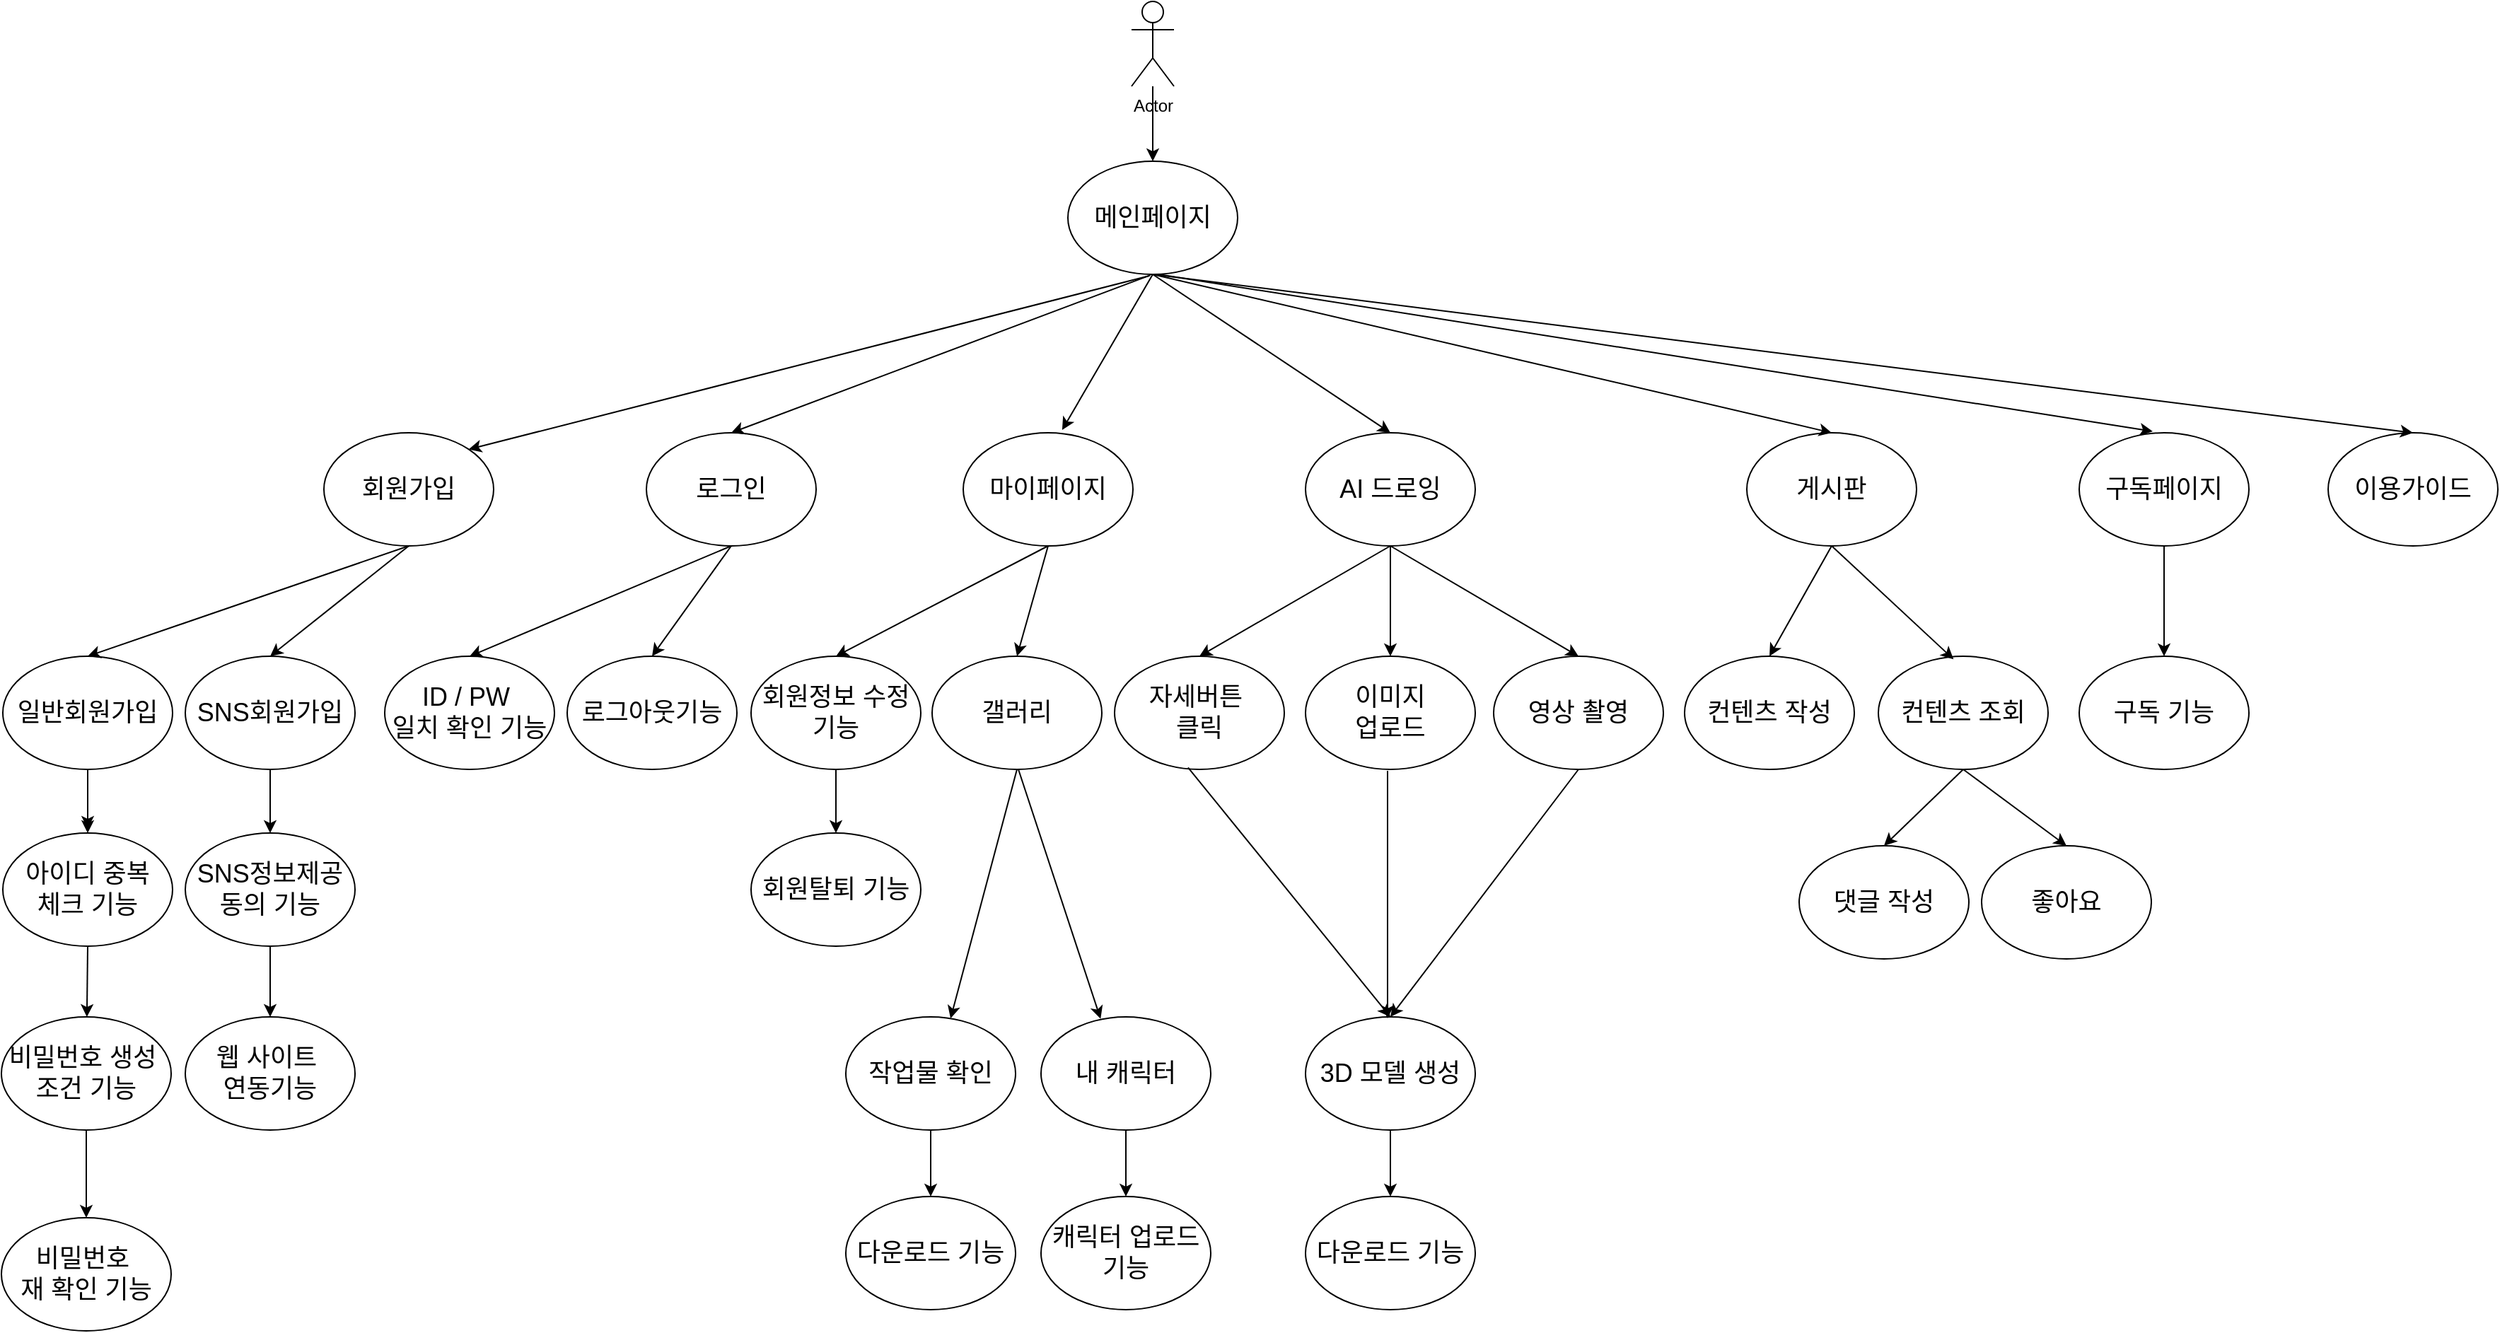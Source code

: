 <mxfile version="22.1.0" type="github">
  <diagram name="페이지-1" id="lmC1e0WAWtKFa7ixmdLO">
    <mxGraphModel dx="2876" dy="2240" grid="0" gridSize="8" guides="1" tooltips="1" connect="1" arrows="1" fold="1" page="1" pageScale="1" pageWidth="827" pageHeight="1169" math="0" shadow="0">
      <root>
        <mxCell id="0" />
        <mxCell id="1" parent="0" />
        <mxCell id="EpmdLTgnhzdrOh6OM-BU-1" value="&lt;font style=&quot;font-size: 18px;&quot;&gt;메인페이지&lt;/font&gt;" style="ellipse;whiteSpace=wrap;html=1;" parent="1" vertex="1">
          <mxGeometry x="341" y="98" width="120" height="80" as="geometry" />
        </mxCell>
        <mxCell id="EpmdLTgnhzdrOh6OM-BU-2" value="&lt;font style=&quot;font-size: 18px;&quot;&gt;회원가입&lt;/font&gt;" style="ellipse;whiteSpace=wrap;html=1;" parent="1" vertex="1">
          <mxGeometry x="-185" y="290" width="120" height="80" as="geometry" />
        </mxCell>
        <mxCell id="EpmdLTgnhzdrOh6OM-BU-3" value="&lt;font style=&quot;font-size: 18px;&quot;&gt;로그인&lt;/font&gt;" style="ellipse;whiteSpace=wrap;html=1;" parent="1" vertex="1">
          <mxGeometry x="43" y="290" width="120" height="80" as="geometry" />
        </mxCell>
        <mxCell id="EpmdLTgnhzdrOh6OM-BU-5" value="&lt;span style=&quot;font-size: 18px;&quot;&gt;AI 드로잉&lt;/span&gt;" style="ellipse;whiteSpace=wrap;html=1;" parent="1" vertex="1">
          <mxGeometry x="509" y="290" width="120" height="80" as="geometry" />
        </mxCell>
        <mxCell id="EpmdLTgnhzdrOh6OM-BU-6" value="&lt;span style=&quot;font-size: 18px;&quot;&gt;게시판&lt;/span&gt;" style="ellipse;whiteSpace=wrap;html=1;" parent="1" vertex="1">
          <mxGeometry x="821" y="290" width="120" height="80" as="geometry" />
        </mxCell>
        <mxCell id="EpmdLTgnhzdrOh6OM-BU-7" value="&lt;span style=&quot;font-size: 18px;&quot;&gt;구독페이지&lt;/span&gt;" style="ellipse;whiteSpace=wrap;html=1;" parent="1" vertex="1">
          <mxGeometry x="1056" y="290" width="120" height="80" as="geometry" />
        </mxCell>
        <mxCell id="EpmdLTgnhzdrOh6OM-BU-9" value="&lt;font style=&quot;font-size: 18px;&quot;&gt;마이페이지&lt;/font&gt;" style="ellipse;whiteSpace=wrap;html=1;" parent="1" vertex="1">
          <mxGeometry x="267" y="290" width="120" height="80" as="geometry" />
        </mxCell>
        <mxCell id="EpmdLTgnhzdrOh6OM-BU-12" value="" style="endArrow=classic;html=1;rounded=0;exitX=0.48;exitY=1.013;exitDx=0;exitDy=0;entryX=1;entryY=0;entryDx=0;entryDy=0;exitPerimeter=0;" parent="1" source="EpmdLTgnhzdrOh6OM-BU-1" target="EpmdLTgnhzdrOh6OM-BU-2" edge="1">
          <mxGeometry width="50" height="50" relative="1" as="geometry">
            <mxPoint x="367.0" y="178" as="sourcePoint" />
            <mxPoint x="496" y="430" as="targetPoint" />
          </mxGeometry>
        </mxCell>
        <mxCell id="EpmdLTgnhzdrOh6OM-BU-13" value="" style="endArrow=classic;html=1;rounded=0;exitX=0.486;exitY=1.007;exitDx=0;exitDy=0;entryX=0.5;entryY=0;entryDx=0;entryDy=0;exitPerimeter=0;" parent="1" source="EpmdLTgnhzdrOh6OM-BU-1" target="EpmdLTgnhzdrOh6OM-BU-3" edge="1">
          <mxGeometry width="50" height="50" relative="1" as="geometry">
            <mxPoint x="367.0" y="178" as="sourcePoint" />
            <mxPoint x="556" y="180" as="targetPoint" />
          </mxGeometry>
        </mxCell>
        <mxCell id="EpmdLTgnhzdrOh6OM-BU-14" value="" style="endArrow=classic;html=1;rounded=0;exitX=0.5;exitY=1;exitDx=0;exitDy=0;entryX=0.583;entryY=-0.025;entryDx=0;entryDy=0;entryPerimeter=0;" parent="1" source="EpmdLTgnhzdrOh6OM-BU-1" target="EpmdLTgnhzdrOh6OM-BU-9" edge="1">
          <mxGeometry width="50" height="50" relative="1" as="geometry">
            <mxPoint x="367.0" y="178" as="sourcePoint" />
            <mxPoint x="426" y="230" as="targetPoint" />
          </mxGeometry>
        </mxCell>
        <mxCell id="EpmdLTgnhzdrOh6OM-BU-15" value="" style="endArrow=classic;html=1;rounded=0;entryX=0.5;entryY=0;entryDx=0;entryDy=0;exitX=0.5;exitY=1;exitDx=0;exitDy=0;" parent="1" source="EpmdLTgnhzdrOh6OM-BU-1" target="EpmdLTgnhzdrOh6OM-BU-5" edge="1">
          <mxGeometry width="50" height="50" relative="1" as="geometry">
            <mxPoint x="410" y="230" as="sourcePoint" />
            <mxPoint x="556" y="230" as="targetPoint" />
          </mxGeometry>
        </mxCell>
        <mxCell id="EpmdLTgnhzdrOh6OM-BU-16" value="" style="endArrow=classic;html=1;rounded=0;exitX=0.5;exitY=1;exitDx=0;exitDy=0;entryX=0.5;entryY=0;entryDx=0;entryDy=0;" parent="1" source="EpmdLTgnhzdrOh6OM-BU-1" target="EpmdLTgnhzdrOh6OM-BU-6" edge="1">
          <mxGeometry width="50" height="50" relative="1" as="geometry">
            <mxPoint x="554" y="178" as="sourcePoint" />
            <mxPoint x="793" y="220" as="targetPoint" />
          </mxGeometry>
        </mxCell>
        <mxCell id="EpmdLTgnhzdrOh6OM-BU-17" value="" style="endArrow=classic;html=1;rounded=0;exitX=0.542;exitY=1.002;exitDx=0;exitDy=0;entryX=0.433;entryY=-0.012;entryDx=0;entryDy=0;entryPerimeter=0;exitPerimeter=0;" parent="1" source="EpmdLTgnhzdrOh6OM-BU-1" target="EpmdLTgnhzdrOh6OM-BU-7" edge="1">
          <mxGeometry width="50" height="50" relative="1" as="geometry">
            <mxPoint x="554" y="178" as="sourcePoint" />
            <mxPoint x="863" y="220" as="targetPoint" />
          </mxGeometry>
        </mxCell>
        <mxCell id="EpmdLTgnhzdrOh6OM-BU-18" value="" style="endArrow=classic;html=1;rounded=0;exitX=0.5;exitY=1;exitDx=0;exitDy=0;entryX=0.5;entryY=0;entryDx=0;entryDy=0;" parent="1" source="EpmdLTgnhzdrOh6OM-BU-3" target="EpmdLTgnhzdrOh6OM-BU-37" edge="1">
          <mxGeometry width="50" height="50" relative="1" as="geometry">
            <mxPoint x="263" y="380" as="sourcePoint" />
            <mxPoint x="237.04" y="417.04" as="targetPoint" />
          </mxGeometry>
        </mxCell>
        <mxCell id="EpmdLTgnhzdrOh6OM-BU-21" value="" style="endArrow=classic;html=1;rounded=0;exitX=0.5;exitY=1;exitDx=0;exitDy=0;entryX=0.5;entryY=0;entryDx=0;entryDy=0;" parent="1" source="EpmdLTgnhzdrOh6OM-BU-9" target="EpmdLTgnhzdrOh6OM-BU-39" edge="1">
          <mxGeometry width="50" height="50" relative="1" as="geometry">
            <mxPoint x="379" y="380" as="sourcePoint" />
            <mxPoint x="369" y="420" as="targetPoint" />
          </mxGeometry>
        </mxCell>
        <mxCell id="EpmdLTgnhzdrOh6OM-BU-26" value="" style="endArrow=classic;html=1;rounded=0;exitX=0.5;exitY=1;exitDx=0;exitDy=0;entryX=0.5;entryY=0;entryDx=0;entryDy=0;" parent="1" source="EpmdLTgnhzdrOh6OM-BU-6" target="YxAoGT3bnZYa6bG_kPaw-26" edge="1">
          <mxGeometry width="50" height="50" relative="1" as="geometry">
            <mxPoint x="633" y="480" as="sourcePoint" />
            <mxPoint x="878" y="448" as="targetPoint" />
          </mxGeometry>
        </mxCell>
        <mxCell id="EpmdLTgnhzdrOh6OM-BU-33" value="" style="edgeStyle=orthogonalEdgeStyle;rounded=0;orthogonalLoop=1;jettySize=auto;html=1;" parent="1" source="EpmdLTgnhzdrOh6OM-BU-31" target="EpmdLTgnhzdrOh6OM-BU-1" edge="1">
          <mxGeometry relative="1" as="geometry" />
        </mxCell>
        <mxCell id="EpmdLTgnhzdrOh6OM-BU-31" value="Actor" style="shape=umlActor;verticalLabelPosition=bottom;verticalAlign=top;html=1;outlineConnect=0;" parent="1" vertex="1">
          <mxGeometry x="386" y="-15" width="30" height="60" as="geometry" />
        </mxCell>
        <mxCell id="EpmdLTgnhzdrOh6OM-BU-86" value="" style="edgeStyle=orthogonalEdgeStyle;rounded=0;orthogonalLoop=1;jettySize=auto;html=1;" parent="1" source="EpmdLTgnhzdrOh6OM-BU-35" target="EpmdLTgnhzdrOh6OM-BU-69" edge="1">
          <mxGeometry relative="1" as="geometry" />
        </mxCell>
        <mxCell id="EpmdLTgnhzdrOh6OM-BU-35" value="&lt;font style=&quot;font-size: 18px;&quot;&gt;일반회원가입&lt;/font&gt;" style="ellipse;whiteSpace=wrap;html=1;" parent="1" vertex="1">
          <mxGeometry x="-412" y="448" width="120" height="80" as="geometry" />
        </mxCell>
        <mxCell id="EpmdLTgnhzdrOh6OM-BU-36" value="&lt;font style=&quot;font-size: 18px;&quot;&gt;SNS회원가입&lt;/font&gt;" style="ellipse;whiteSpace=wrap;html=1;" parent="1" vertex="1">
          <mxGeometry x="-283" y="448" width="120" height="80" as="geometry" />
        </mxCell>
        <mxCell id="EpmdLTgnhzdrOh6OM-BU-37" value="&lt;font style=&quot;font-size: 18px;&quot;&gt;로그아웃기능&lt;/font&gt;" style="ellipse;whiteSpace=wrap;html=1;" parent="1" vertex="1">
          <mxGeometry x="-13" y="448" width="120" height="80" as="geometry" />
        </mxCell>
        <mxCell id="EpmdLTgnhzdrOh6OM-BU-38" value="&lt;font style=&quot;font-size: 18px;&quot;&gt;회원정보 수정 기능&lt;/font&gt;" style="ellipse;whiteSpace=wrap;html=1;" parent="1" vertex="1">
          <mxGeometry x="117" y="448" width="120" height="80" as="geometry" />
        </mxCell>
        <mxCell id="EpmdLTgnhzdrOh6OM-BU-39" value="&lt;span style=&quot;font-size: 18px;&quot;&gt;갤러리&lt;br&gt;&lt;/span&gt;" style="ellipse;whiteSpace=wrap;html=1;" parent="1" vertex="1">
          <mxGeometry x="245" y="448" width="120" height="80" as="geometry" />
        </mxCell>
        <mxCell id="EpmdLTgnhzdrOh6OM-BU-40" value="&lt;font style=&quot;font-size: 18px;&quot;&gt;ID / PW&amp;nbsp;&lt;br&gt;일치 확인 기능&lt;/font&gt;" style="ellipse;whiteSpace=wrap;html=1;" parent="1" vertex="1">
          <mxGeometry x="-142" y="448" width="120" height="80" as="geometry" />
        </mxCell>
        <mxCell id="EpmdLTgnhzdrOh6OM-BU-43" value="" style="endArrow=classic;html=1;rounded=0;exitX=0.5;exitY=1;exitDx=0;exitDy=0;entryX=0.5;entryY=0;entryDx=0;entryDy=0;" parent="1" source="EpmdLTgnhzdrOh6OM-BU-2" target="EpmdLTgnhzdrOh6OM-BU-35" edge="1">
          <mxGeometry width="50" height="50" relative="1" as="geometry">
            <mxPoint x="-24" y="386" as="sourcePoint" />
            <mxPoint x="26" y="336" as="targetPoint" />
          </mxGeometry>
        </mxCell>
        <mxCell id="EpmdLTgnhzdrOh6OM-BU-44" value="" style="endArrow=classic;html=1;rounded=0;exitX=0.5;exitY=1;exitDx=0;exitDy=0;entryX=0.5;entryY=0;entryDx=0;entryDy=0;" parent="1" source="EpmdLTgnhzdrOh6OM-BU-2" target="EpmdLTgnhzdrOh6OM-BU-36" edge="1">
          <mxGeometry width="50" height="50" relative="1" as="geometry">
            <mxPoint x="-42.04" y="379" as="sourcePoint" />
            <mxPoint x="-77" y="444" as="targetPoint" />
          </mxGeometry>
        </mxCell>
        <mxCell id="EpmdLTgnhzdrOh6OM-BU-45" value="" style="endArrow=classic;html=1;rounded=0;entryX=0.5;entryY=0;entryDx=0;entryDy=0;exitX=0.5;exitY=1;exitDx=0;exitDy=0;" parent="1" source="EpmdLTgnhzdrOh6OM-BU-3" target="EpmdLTgnhzdrOh6OM-BU-40" edge="1">
          <mxGeometry width="50" height="50" relative="1" as="geometry">
            <mxPoint x="139" y="365" as="sourcePoint" />
            <mxPoint x="103.0" y="425.04" as="targetPoint" />
          </mxGeometry>
        </mxCell>
        <mxCell id="EpmdLTgnhzdrOh6OM-BU-46" value="" style="endArrow=classic;html=1;rounded=0;exitX=0.5;exitY=1;exitDx=0;exitDy=0;entryX=0.5;entryY=0;entryDx=0;entryDy=0;" parent="1" source="EpmdLTgnhzdrOh6OM-BU-9" target="EpmdLTgnhzdrOh6OM-BU-38" edge="1">
          <mxGeometry width="50" height="50" relative="1" as="geometry">
            <mxPoint x="230.5" y="352" as="sourcePoint" />
            <mxPoint x="225.5" y="427" as="targetPoint" />
          </mxGeometry>
        </mxCell>
        <mxCell id="EpmdLTgnhzdrOh6OM-BU-49" value="" style="endArrow=classic;html=1;rounded=0;exitX=0.5;exitY=1;exitDx=0;exitDy=0;entryX=0.5;entryY=0;entryDx=0;entryDy=0;" parent="1" source="EpmdLTgnhzdrOh6OM-BU-5" target="YxAoGT3bnZYa6bG_kPaw-17" edge="1">
          <mxGeometry width="50" height="50" relative="1" as="geometry">
            <mxPoint x="626" y="376" as="sourcePoint" />
            <mxPoint x="569" y="427" as="targetPoint" />
          </mxGeometry>
        </mxCell>
        <mxCell id="EpmdLTgnhzdrOh6OM-BU-69" value="&lt;font style=&quot;font-size: 18px;&quot;&gt;아이디 중복&lt;br&gt;체크 기능&lt;/font&gt;" style="ellipse;whiteSpace=wrap;html=1;" parent="1" vertex="1">
          <mxGeometry x="-412" y="573" width="120" height="80" as="geometry" />
        </mxCell>
        <mxCell id="EpmdLTgnhzdrOh6OM-BU-70" value="" style="endArrow=classic;html=1;rounded=0;exitX=0.5;exitY=1;exitDx=0;exitDy=0;" parent="1" source="EpmdLTgnhzdrOh6OM-BU-35" edge="1">
          <mxGeometry width="50" height="50" relative="1" as="geometry">
            <mxPoint x="-201" y="667.72" as="sourcePoint" />
            <mxPoint x="-352" y="570" as="targetPoint" />
          </mxGeometry>
        </mxCell>
        <mxCell id="EpmdLTgnhzdrOh6OM-BU-71" value="&lt;span style=&quot;font-size: 18px;&quot;&gt;비밀번호 생성&amp;nbsp;&lt;br&gt;조건 기능&lt;br&gt;&lt;/span&gt;" style="ellipse;whiteSpace=wrap;html=1;" parent="1" vertex="1">
          <mxGeometry x="-413" y="703" width="120" height="80" as="geometry" />
        </mxCell>
        <mxCell id="EpmdLTgnhzdrOh6OM-BU-87" value="" style="endArrow=classic;html=1;rounded=0;exitX=0.5;exitY=1;exitDx=0;exitDy=0;" parent="1" source="EpmdLTgnhzdrOh6OM-BU-69" target="EpmdLTgnhzdrOh6OM-BU-71" edge="1">
          <mxGeometry width="50" height="50" relative="1" as="geometry">
            <mxPoint x="-229" y="653" as="sourcePoint" />
            <mxPoint x="-229" y="698" as="targetPoint" />
          </mxGeometry>
        </mxCell>
        <mxCell id="EpmdLTgnhzdrOh6OM-BU-103" value="&lt;span style=&quot;font-size: 18px;&quot;&gt;회원탈퇴 기능&lt;/span&gt;" style="ellipse;whiteSpace=wrap;html=1;" parent="1" vertex="1">
          <mxGeometry x="117" y="573" width="120" height="80" as="geometry" />
        </mxCell>
        <mxCell id="EpmdLTgnhzdrOh6OM-BU-104" value="" style="endArrow=classic;html=1;rounded=0;exitX=0.5;exitY=1;exitDx=0;exitDy=0;" parent="1" source="EpmdLTgnhzdrOh6OM-BU-38" target="EpmdLTgnhzdrOh6OM-BU-103" edge="1">
          <mxGeometry width="50" height="50" relative="1" as="geometry">
            <mxPoint x="58" y="593" as="sourcePoint" />
            <mxPoint x="-41" y="668" as="targetPoint" />
          </mxGeometry>
        </mxCell>
        <mxCell id="EpmdLTgnhzdrOh6OM-BU-105" value="&lt;font style=&quot;font-size: 18px;&quot;&gt;SNS정보제공 동의 기능&lt;/font&gt;" style="ellipse;whiteSpace=wrap;html=1;" parent="1" vertex="1">
          <mxGeometry x="-283" y="573" width="120" height="80" as="geometry" />
        </mxCell>
        <mxCell id="EpmdLTgnhzdrOh6OM-BU-106" value="&lt;span style=&quot;font-size: 18px;&quot;&gt;웹 사이트&amp;nbsp;&lt;br&gt;연동기능&lt;br&gt;&lt;/span&gt;" style="ellipse;whiteSpace=wrap;html=1;" parent="1" vertex="1">
          <mxGeometry x="-283" y="703" width="120" height="80" as="geometry" />
        </mxCell>
        <mxCell id="EpmdLTgnhzdrOh6OM-BU-107" value="" style="endArrow=classic;html=1;rounded=0;exitX=0.5;exitY=1;exitDx=0;exitDy=0;entryX=0.5;entryY=0;entryDx=0;entryDy=0;" parent="1" source="EpmdLTgnhzdrOh6OM-BU-36" target="EpmdLTgnhzdrOh6OM-BU-105" edge="1">
          <mxGeometry width="50" height="50" relative="1" as="geometry">
            <mxPoint x="-4" y="558" as="sourcePoint" />
            <mxPoint x="-51" y="633" as="targetPoint" />
          </mxGeometry>
        </mxCell>
        <mxCell id="EpmdLTgnhzdrOh6OM-BU-108" value="" style="endArrow=classic;html=1;rounded=0;exitX=0.5;exitY=1;exitDx=0;exitDy=0;" parent="1" source="EpmdLTgnhzdrOh6OM-BU-105" target="EpmdLTgnhzdrOh6OM-BU-106" edge="1">
          <mxGeometry width="50" height="50" relative="1" as="geometry">
            <mxPoint x="5" y="630" as="sourcePoint" />
            <mxPoint x="5" y="688" as="targetPoint" />
          </mxGeometry>
        </mxCell>
        <mxCell id="EpmdLTgnhzdrOh6OM-BU-110" value="&lt;font style=&quot;font-size: 18px;&quot;&gt;비밀번호&amp;nbsp;&lt;br&gt;재 확인 기능&lt;/font&gt;" style="ellipse;whiteSpace=wrap;html=1;" parent="1" vertex="1">
          <mxGeometry x="-413" y="845" width="120" height="80" as="geometry" />
        </mxCell>
        <mxCell id="EpmdLTgnhzdrOh6OM-BU-113" value="&lt;span style=&quot;font-size: 18px;&quot;&gt;이용가이드&lt;/span&gt;" style="ellipse;whiteSpace=wrap;html=1;" parent="1" vertex="1">
          <mxGeometry x="1232" y="290" width="120" height="80" as="geometry" />
        </mxCell>
        <mxCell id="EpmdLTgnhzdrOh6OM-BU-120" value="" style="endArrow=classic;html=1;rounded=0;exitX=0.5;exitY=1;exitDx=0;exitDy=0;entryX=0.5;entryY=0;entryDx=0;entryDy=0;" parent="1" source="EpmdLTgnhzdrOh6OM-BU-1" target="EpmdLTgnhzdrOh6OM-BU-113" edge="1">
          <mxGeometry width="50" height="50" relative="1" as="geometry">
            <mxPoint x="554" y="178" as="sourcePoint" />
            <mxPoint x="1188.02" y="282" as="targetPoint" />
          </mxGeometry>
        </mxCell>
        <mxCell id="t4UHdNHXTjC6i-0TUW6X-1" value="" style="endArrow=classic;html=1;rounded=0;exitX=0.5;exitY=1;exitDx=0;exitDy=0;entryX=0.5;entryY=0;entryDx=0;entryDy=0;" parent="1" source="EpmdLTgnhzdrOh6OM-BU-71" target="EpmdLTgnhzdrOh6OM-BU-110" edge="1">
          <mxGeometry width="50" height="50" relative="1" as="geometry">
            <mxPoint x="-353.5" y="787" as="sourcePoint" />
            <mxPoint x="-353.5" y="837" as="targetPoint" />
          </mxGeometry>
        </mxCell>
        <mxCell id="YxAoGT3bnZYa6bG_kPaw-1" value="&lt;span style=&quot;font-size: 18px;&quot;&gt;작업물 확인&lt;br&gt;&lt;/span&gt;" style="ellipse;whiteSpace=wrap;html=1;" vertex="1" parent="1">
          <mxGeometry x="184" y="703" width="120" height="80" as="geometry" />
        </mxCell>
        <mxCell id="YxAoGT3bnZYa6bG_kPaw-2" value="&lt;span style=&quot;font-size: 18px;&quot;&gt;내 캐릭터&lt;br&gt;&lt;/span&gt;" style="ellipse;whiteSpace=wrap;html=1;" vertex="1" parent="1">
          <mxGeometry x="322" y="703" width="120" height="80" as="geometry" />
        </mxCell>
        <mxCell id="YxAoGT3bnZYa6bG_kPaw-3" value="" style="endArrow=classic;html=1;rounded=0;exitX=0.5;exitY=1;exitDx=0;exitDy=0;entryX=0.617;entryY=0.014;entryDx=0;entryDy=0;entryPerimeter=0;" edge="1" parent="1" source="EpmdLTgnhzdrOh6OM-BU-39" target="YxAoGT3bnZYa6bG_kPaw-1">
          <mxGeometry width="50" height="50" relative="1" as="geometry">
            <mxPoint x="307" y="536" as="sourcePoint" />
            <mxPoint x="307" y="581" as="targetPoint" />
          </mxGeometry>
        </mxCell>
        <mxCell id="YxAoGT3bnZYa6bG_kPaw-4" value="" style="endArrow=classic;html=1;rounded=0;entryX=0.351;entryY=0.017;entryDx=0;entryDy=0;entryPerimeter=0;" edge="1" parent="1" target="YxAoGT3bnZYa6bG_kPaw-2">
          <mxGeometry width="50" height="50" relative="1" as="geometry">
            <mxPoint x="306" y="528" as="sourcePoint" />
            <mxPoint x="266" y="712" as="targetPoint" />
          </mxGeometry>
        </mxCell>
        <mxCell id="YxAoGT3bnZYa6bG_kPaw-5" value="&lt;span style=&quot;font-size: 18px;&quot;&gt;다운로드 기능&lt;br&gt;&lt;/span&gt;" style="ellipse;whiteSpace=wrap;html=1;" vertex="1" parent="1">
          <mxGeometry x="184" y="830" width="120" height="80" as="geometry" />
        </mxCell>
        <mxCell id="YxAoGT3bnZYa6bG_kPaw-6" value="&lt;span style=&quot;font-size: 18px;&quot;&gt;캐릭터 업로드&lt;br&gt;기능&lt;br&gt;&lt;/span&gt;" style="ellipse;whiteSpace=wrap;html=1;" vertex="1" parent="1">
          <mxGeometry x="322" y="830" width="120" height="80" as="geometry" />
        </mxCell>
        <mxCell id="YxAoGT3bnZYa6bG_kPaw-7" value="" style="endArrow=classic;html=1;rounded=0;exitX=0.5;exitY=1;exitDx=0;exitDy=0;" edge="1" parent="1" source="YxAoGT3bnZYa6bG_kPaw-2" target="YxAoGT3bnZYa6bG_kPaw-6">
          <mxGeometry width="50" height="50" relative="1" as="geometry">
            <mxPoint x="520" y="805" as="sourcePoint" />
            <mxPoint x="520" y="850" as="targetPoint" />
          </mxGeometry>
        </mxCell>
        <mxCell id="YxAoGT3bnZYa6bG_kPaw-8" value="" style="endArrow=classic;html=1;rounded=0;exitX=0.5;exitY=1;exitDx=0;exitDy=0;entryX=0.5;entryY=0;entryDx=0;entryDy=0;" edge="1" parent="1" source="YxAoGT3bnZYa6bG_kPaw-1" target="YxAoGT3bnZYa6bG_kPaw-5">
          <mxGeometry width="50" height="50" relative="1" as="geometry">
            <mxPoint x="169" y="803" as="sourcePoint" />
            <mxPoint x="169" y="850" as="targetPoint" />
          </mxGeometry>
        </mxCell>
        <mxCell id="YxAoGT3bnZYa6bG_kPaw-13" value="&lt;span style=&quot;font-size: 18px;&quot;&gt;자세버튼&amp;nbsp;&lt;br&gt;클릭&lt;br&gt;&lt;/span&gt;" style="ellipse;whiteSpace=wrap;html=1;" vertex="1" parent="1">
          <mxGeometry x="374" y="448" width="120" height="80" as="geometry" />
        </mxCell>
        <mxCell id="YxAoGT3bnZYa6bG_kPaw-14" value="&lt;span style=&quot;font-size: 18px;&quot;&gt;영상 촬영&lt;br&gt;&lt;/span&gt;" style="ellipse;whiteSpace=wrap;html=1;" vertex="1" parent="1">
          <mxGeometry x="642" y="448" width="120" height="80" as="geometry" />
        </mxCell>
        <mxCell id="YxAoGT3bnZYa6bG_kPaw-17" value="&lt;span style=&quot;font-size: 18px;&quot;&gt;이미지 &lt;br&gt;업로드&lt;br&gt;&lt;/span&gt;" style="ellipse;whiteSpace=wrap;html=1;" vertex="1" parent="1">
          <mxGeometry x="509" y="448" width="120" height="80" as="geometry" />
        </mxCell>
        <mxCell id="YxAoGT3bnZYa6bG_kPaw-18" value="" style="endArrow=classic;html=1;rounded=0;exitX=0.5;exitY=1;exitDx=0;exitDy=0;entryX=0.5;entryY=0;entryDx=0;entryDy=0;" edge="1" parent="1" source="EpmdLTgnhzdrOh6OM-BU-5" target="YxAoGT3bnZYa6bG_kPaw-14">
          <mxGeometry width="50" height="50" relative="1" as="geometry">
            <mxPoint x="577" y="378" as="sourcePoint" />
            <mxPoint x="577" y="456" as="targetPoint" />
          </mxGeometry>
        </mxCell>
        <mxCell id="YxAoGT3bnZYa6bG_kPaw-19" value="" style="endArrow=classic;html=1;rounded=0;exitX=0.5;exitY=1;exitDx=0;exitDy=0;entryX=0.5;entryY=0;entryDx=0;entryDy=0;" edge="1" parent="1" source="EpmdLTgnhzdrOh6OM-BU-5" target="YxAoGT3bnZYa6bG_kPaw-13">
          <mxGeometry width="50" height="50" relative="1" as="geometry">
            <mxPoint x="550" y="378" as="sourcePoint" />
            <mxPoint x="550" y="456" as="targetPoint" />
          </mxGeometry>
        </mxCell>
        <mxCell id="YxAoGT3bnZYa6bG_kPaw-20" value="&lt;span style=&quot;font-size: 18px;&quot;&gt;3D 모델 생성&lt;br&gt;&lt;/span&gt;" style="ellipse;whiteSpace=wrap;html=1;" vertex="1" parent="1">
          <mxGeometry x="509" y="703" width="120" height="80" as="geometry" />
        </mxCell>
        <mxCell id="YxAoGT3bnZYa6bG_kPaw-21" value="" style="endArrow=classic;html=1;rounded=0;exitX=0.5;exitY=1;exitDx=0;exitDy=0;entryX=0.5;entryY=0;entryDx=0;entryDy=0;" edge="1" parent="1">
          <mxGeometry width="50" height="50" relative="1" as="geometry">
            <mxPoint x="567.0" y="529" as="sourcePoint" />
            <mxPoint x="567.0" y="704" as="targetPoint" />
          </mxGeometry>
        </mxCell>
        <mxCell id="YxAoGT3bnZYa6bG_kPaw-22" value="" style="endArrow=classic;html=1;rounded=0;exitX=0.5;exitY=1;exitDx=0;exitDy=0;entryX=0.5;entryY=0;entryDx=0;entryDy=0;" edge="1" parent="1" source="YxAoGT3bnZYa6bG_kPaw-14" target="YxAoGT3bnZYa6bG_kPaw-20">
          <mxGeometry width="50" height="50" relative="1" as="geometry">
            <mxPoint x="577" y="536" as="sourcePoint" />
            <mxPoint x="760" y="697" as="targetPoint" />
          </mxGeometry>
        </mxCell>
        <mxCell id="YxAoGT3bnZYa6bG_kPaw-23" value="" style="endArrow=classic;html=1;rounded=0;exitX=0.433;exitY=0.983;exitDx=0;exitDy=0;exitPerimeter=0;entryX=0.5;entryY=0;entryDx=0;entryDy=0;" edge="1" parent="1" source="YxAoGT3bnZYa6bG_kPaw-13" target="YxAoGT3bnZYa6bG_kPaw-20">
          <mxGeometry width="50" height="50" relative="1" as="geometry">
            <mxPoint x="575.0" y="537" as="sourcePoint" />
            <mxPoint x="510" y="665" as="targetPoint" />
          </mxGeometry>
        </mxCell>
        <mxCell id="YxAoGT3bnZYa6bG_kPaw-24" value="&lt;span style=&quot;font-size: 18px;&quot;&gt;다운로드 기능&lt;br&gt;&lt;/span&gt;" style="ellipse;whiteSpace=wrap;html=1;" vertex="1" parent="1">
          <mxGeometry x="509" y="830" width="120" height="80" as="geometry" />
        </mxCell>
        <mxCell id="YxAoGT3bnZYa6bG_kPaw-25" value="" style="endArrow=classic;html=1;rounded=0;exitX=0.5;exitY=1;exitDx=0;exitDy=0;entryX=0.5;entryY=0;entryDx=0;entryDy=0;" edge="1" parent="1" source="YxAoGT3bnZYa6bG_kPaw-20" target="YxAoGT3bnZYa6bG_kPaw-24">
          <mxGeometry width="50" height="50" relative="1" as="geometry">
            <mxPoint x="507" y="791" as="sourcePoint" />
            <mxPoint x="390" y="838" as="targetPoint" />
          </mxGeometry>
        </mxCell>
        <mxCell id="YxAoGT3bnZYa6bG_kPaw-26" value="&lt;span style=&quot;font-size: 18px;&quot;&gt;컨텐츠 작성&lt;br&gt;&lt;/span&gt;" style="ellipse;whiteSpace=wrap;html=1;" vertex="1" parent="1">
          <mxGeometry x="777" y="448" width="120" height="80" as="geometry" />
        </mxCell>
        <mxCell id="YxAoGT3bnZYa6bG_kPaw-27" value="&lt;span style=&quot;font-size: 18px;&quot;&gt;컨텐츠 조회&lt;br&gt;&lt;/span&gt;" style="ellipse;whiteSpace=wrap;html=1;" vertex="1" parent="1">
          <mxGeometry x="914" y="448" width="120" height="80" as="geometry" />
        </mxCell>
        <mxCell id="YxAoGT3bnZYa6bG_kPaw-28" value="&lt;span style=&quot;font-size: 18px;&quot;&gt;댓글 작성&lt;br&gt;&lt;/span&gt;" style="ellipse;whiteSpace=wrap;html=1;" vertex="1" parent="1">
          <mxGeometry x="858" y="582" width="120" height="80" as="geometry" />
        </mxCell>
        <mxCell id="YxAoGT3bnZYa6bG_kPaw-29" value="" style="endArrow=classic;html=1;rounded=0;exitX=0.5;exitY=1;exitDx=0;exitDy=0;entryX=0.443;entryY=0.027;entryDx=0;entryDy=0;entryPerimeter=0;" edge="1" parent="1" source="EpmdLTgnhzdrOh6OM-BU-6" target="YxAoGT3bnZYa6bG_kPaw-27">
          <mxGeometry width="50" height="50" relative="1" as="geometry">
            <mxPoint x="958" y="379" as="sourcePoint" />
            <mxPoint x="914" y="457" as="targetPoint" />
          </mxGeometry>
        </mxCell>
        <mxCell id="YxAoGT3bnZYa6bG_kPaw-30" value="" style="endArrow=classic;html=1;rounded=0;entryX=0.5;entryY=0;entryDx=0;entryDy=0;exitX=0.5;exitY=1;exitDx=0;exitDy=0;" edge="1" parent="1" source="YxAoGT3bnZYa6bG_kPaw-27" target="YxAoGT3bnZYa6bG_kPaw-28">
          <mxGeometry width="50" height="50" relative="1" as="geometry">
            <mxPoint x="889" y="428" as="sourcePoint" />
            <mxPoint x="975" y="508" as="targetPoint" />
          </mxGeometry>
        </mxCell>
        <mxCell id="YxAoGT3bnZYa6bG_kPaw-31" value="&lt;span style=&quot;font-size: 18px;&quot;&gt;좋아요&lt;br&gt;&lt;/span&gt;" style="ellipse;whiteSpace=wrap;html=1;" vertex="1" parent="1">
          <mxGeometry x="987" y="582" width="120" height="80" as="geometry" />
        </mxCell>
        <mxCell id="YxAoGT3bnZYa6bG_kPaw-32" value="" style="endArrow=classic;html=1;rounded=0;entryX=0.5;entryY=0;entryDx=0;entryDy=0;exitX=0.5;exitY=1;exitDx=0;exitDy=0;" edge="1" parent="1" source="YxAoGT3bnZYa6bG_kPaw-27" target="YxAoGT3bnZYa6bG_kPaw-31">
          <mxGeometry width="50" height="50" relative="1" as="geometry">
            <mxPoint x="1004" y="617" as="sourcePoint" />
            <mxPoint x="893" y="590" as="targetPoint" />
          </mxGeometry>
        </mxCell>
        <mxCell id="YxAoGT3bnZYa6bG_kPaw-33" value="&lt;span style=&quot;font-size: 18px;&quot;&gt;구독 기능&lt;br&gt;&lt;/span&gt;" style="ellipse;whiteSpace=wrap;html=1;" vertex="1" parent="1">
          <mxGeometry x="1056" y="448" width="120" height="80" as="geometry" />
        </mxCell>
        <mxCell id="YxAoGT3bnZYa6bG_kPaw-34" value="" style="endArrow=classic;html=1;rounded=0;entryX=0.5;entryY=0;entryDx=0;entryDy=0;exitX=0.5;exitY=1;exitDx=0;exitDy=0;" edge="1" parent="1" source="EpmdLTgnhzdrOh6OM-BU-7" target="YxAoGT3bnZYa6bG_kPaw-33">
          <mxGeometry width="50" height="50" relative="1" as="geometry">
            <mxPoint x="1120" y="365" as="sourcePoint" />
            <mxPoint x="1120" y="443" as="targetPoint" />
          </mxGeometry>
        </mxCell>
      </root>
    </mxGraphModel>
  </diagram>
</mxfile>

